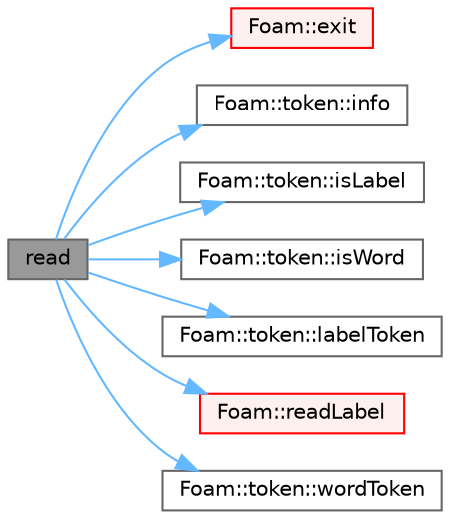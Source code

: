 digraph "read"
{
 // LATEX_PDF_SIZE
  bgcolor="transparent";
  edge [fontname=Helvetica,fontsize=10,labelfontname=Helvetica,labelfontsize=10];
  node [fontname=Helvetica,fontsize=10,shape=box,height=0.2,width=0.4];
  rankdir="LR";
  Node1 [id="Node000001",label="read",height=0.2,width=0.4,color="gray40", fillcolor="grey60", style="filled", fontcolor="black",tooltip=" "];
  Node1 -> Node2 [id="edge1_Node000001_Node000002",color="steelblue1",style="solid",tooltip=" "];
  Node2 [id="Node000002",label="Foam::exit",height=0.2,width=0.4,color="red", fillcolor="#FFF0F0", style="filled",URL="$namespaceFoam.html#ae0529b088aefc9f83b89dce5c31fda64",tooltip=" "];
  Node1 -> Node4 [id="edge2_Node000001_Node000004",color="steelblue1",style="solid",tooltip=" "];
  Node4 [id="Node000004",label="Foam::token::info",height=0.2,width=0.4,color="grey40", fillcolor="white", style="filled",URL="$classFoam_1_1token.html#af4ec3e87d2d49eb4b8408ca145c63ea1",tooltip=" "];
  Node1 -> Node5 [id="edge3_Node000001_Node000005",color="steelblue1",style="solid",tooltip=" "];
  Node5 [id="Node000005",label="Foam::token::isLabel",height=0.2,width=0.4,color="grey40", fillcolor="white", style="filled",URL="$classFoam_1_1token.html#a4f2cbdd6422f3a7482303d4a118289a2",tooltip=" "];
  Node1 -> Node6 [id="edge4_Node000001_Node000006",color="steelblue1",style="solid",tooltip=" "];
  Node6 [id="Node000006",label="Foam::token::isWord",height=0.2,width=0.4,color="grey40", fillcolor="white", style="filled",URL="$classFoam_1_1token.html#adeb09b931d83a2ae64f8228e0e2deee3",tooltip=" "];
  Node1 -> Node7 [id="edge5_Node000001_Node000007",color="steelblue1",style="solid",tooltip=" "];
  Node7 [id="Node000007",label="Foam::token::labelToken",height=0.2,width=0.4,color="grey40", fillcolor="white", style="filled",URL="$classFoam_1_1token.html#a65c9048e8c0ed42457066665dfb848d8",tooltip=" "];
  Node1 -> Node8 [id="edge6_Node000001_Node000008",color="steelblue1",style="solid",tooltip=" "];
  Node8 [id="Node000008",label="Foam::readLabel",height=0.2,width=0.4,color="red", fillcolor="#FFF0F0", style="filled",URL="$namespaceFoam.html#a49cd0eaefc1c73a282b3f6f81ee1a35f",tooltip=" "];
  Node1 -> Node10 [id="edge7_Node000001_Node000010",color="steelblue1",style="solid",tooltip=" "];
  Node10 [id="Node000010",label="Foam::token::wordToken",height=0.2,width=0.4,color="grey40", fillcolor="white", style="filled",URL="$classFoam_1_1token.html#ad910f760295c279f583c11a6e4d445c8",tooltip=" "];
}
